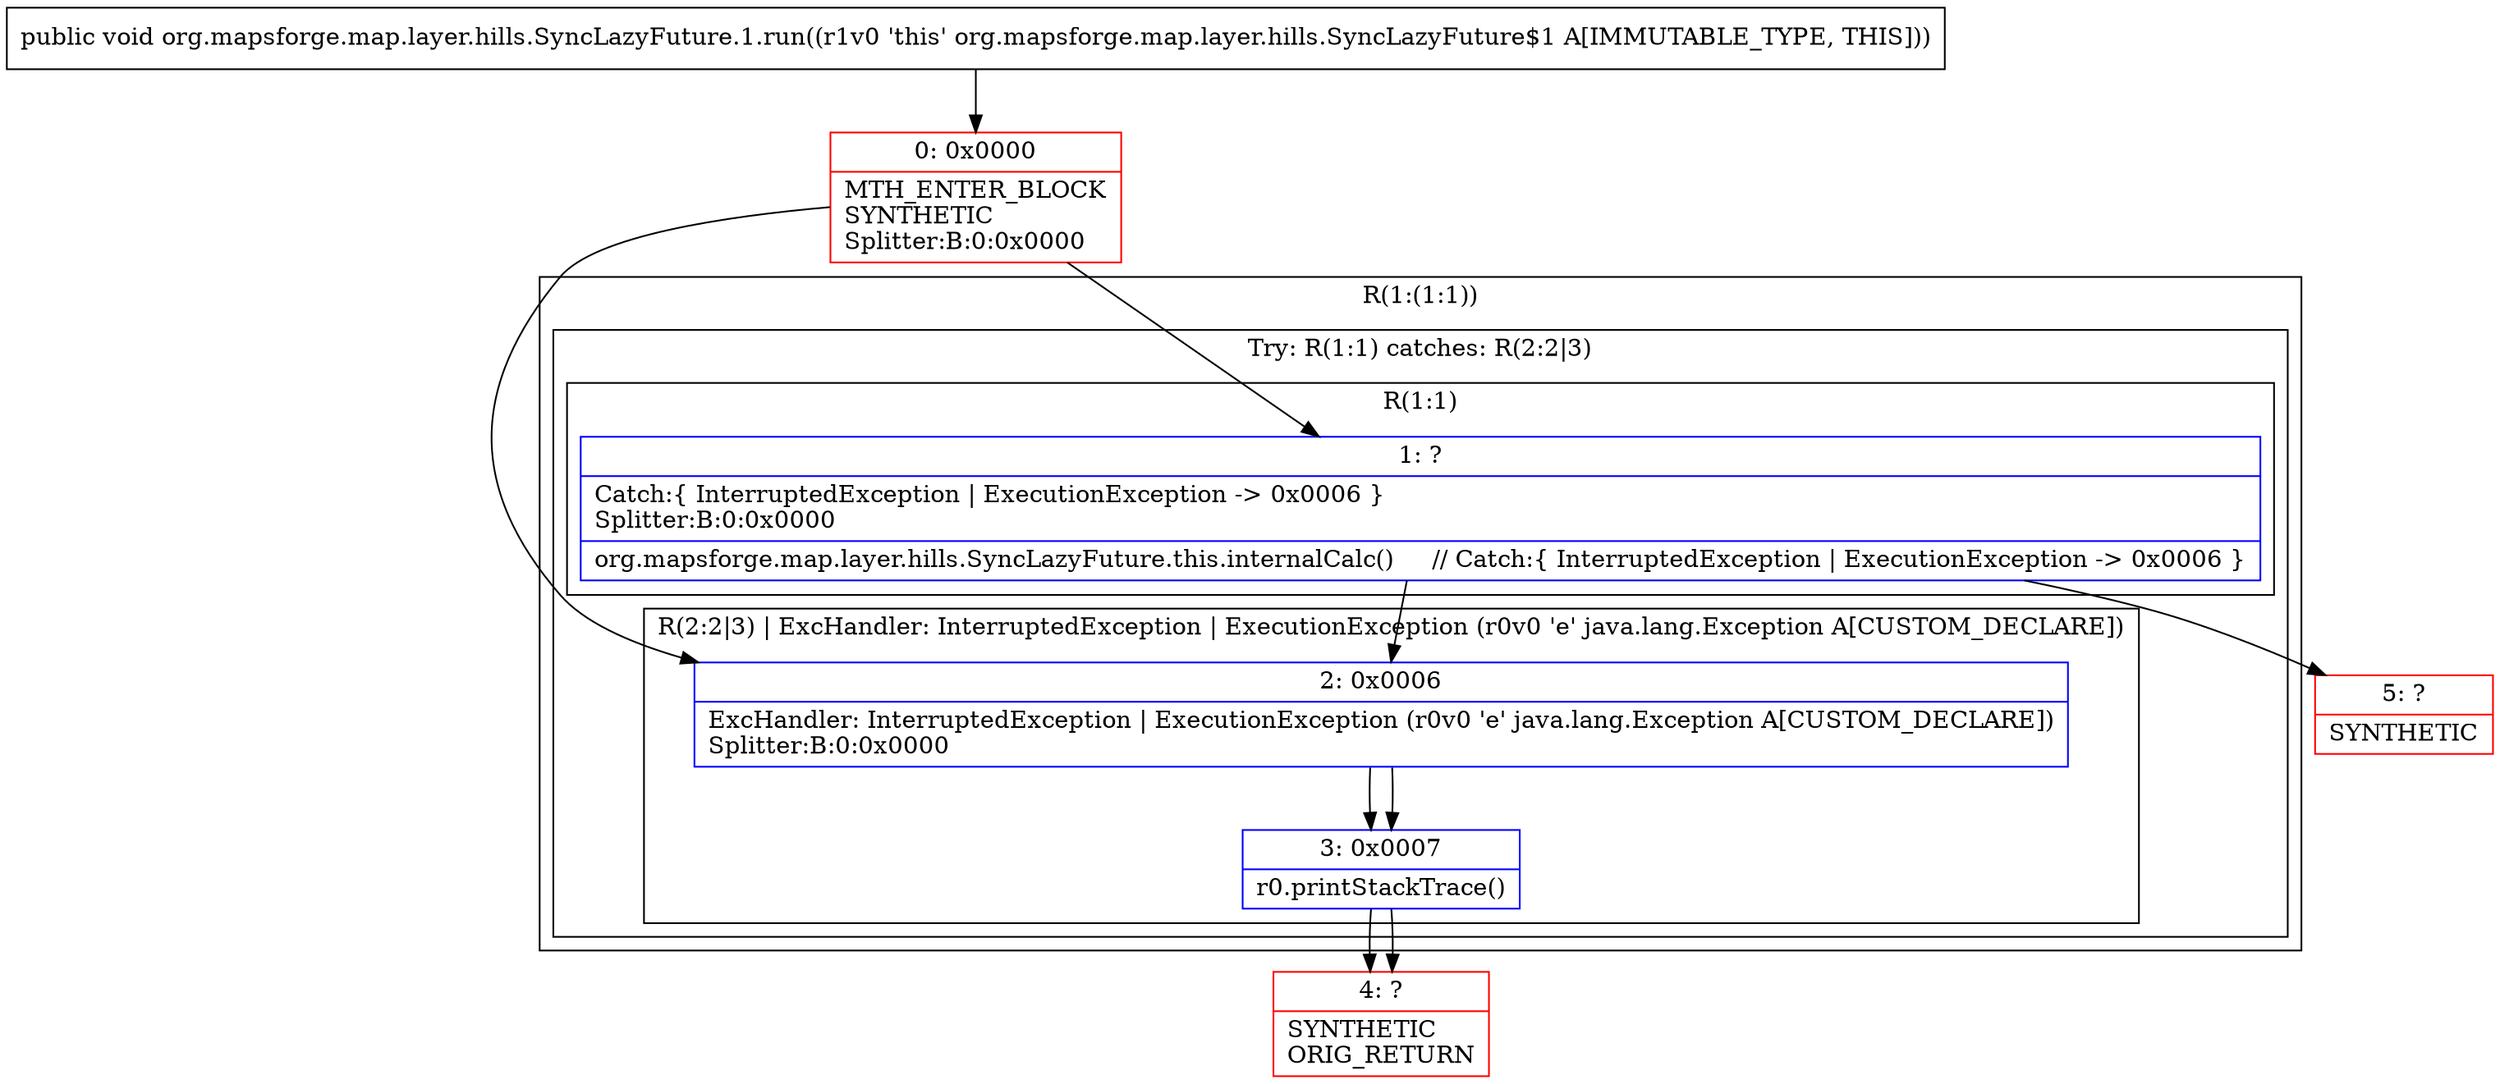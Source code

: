 digraph "CFG fororg.mapsforge.map.layer.hills.SyncLazyFuture.1.run()V" {
subgraph cluster_Region_1848133761 {
label = "R(1:(1:1))";
node [shape=record,color=blue];
subgraph cluster_TryCatchRegion_1241548917 {
label = "Try: R(1:1) catches: R(2:2|3)";
node [shape=record,color=blue];
subgraph cluster_Region_1271369482 {
label = "R(1:1)";
node [shape=record,color=blue];
Node_1 [shape=record,label="{1\:\ ?|Catch:\{ InterruptedException \| ExecutionException \-\> 0x0006 \}\lSplitter:B:0:0x0000\l|org.mapsforge.map.layer.hills.SyncLazyFuture.this.internalCalc()     \/\/ Catch:\{ InterruptedException \| ExecutionException \-\> 0x0006 \}\l}"];
}
subgraph cluster_Region_673803425 {
label = "R(2:2|3) | ExcHandler: InterruptedException \| ExecutionException (r0v0 'e' java.lang.Exception A[CUSTOM_DECLARE])\l";
node [shape=record,color=blue];
Node_2 [shape=record,label="{2\:\ 0x0006|ExcHandler: InterruptedException \| ExecutionException (r0v0 'e' java.lang.Exception A[CUSTOM_DECLARE])\lSplitter:B:0:0x0000\l}"];
Node_3 [shape=record,label="{3\:\ 0x0007|r0.printStackTrace()\l}"];
}
}
}
subgraph cluster_Region_673803425 {
label = "R(2:2|3) | ExcHandler: InterruptedException \| ExecutionException (r0v0 'e' java.lang.Exception A[CUSTOM_DECLARE])\l";
node [shape=record,color=blue];
Node_2 [shape=record,label="{2\:\ 0x0006|ExcHandler: InterruptedException \| ExecutionException (r0v0 'e' java.lang.Exception A[CUSTOM_DECLARE])\lSplitter:B:0:0x0000\l}"];
Node_3 [shape=record,label="{3\:\ 0x0007|r0.printStackTrace()\l}"];
}
Node_0 [shape=record,color=red,label="{0\:\ 0x0000|MTH_ENTER_BLOCK\lSYNTHETIC\lSplitter:B:0:0x0000\l}"];
Node_4 [shape=record,color=red,label="{4\:\ ?|SYNTHETIC\lORIG_RETURN\l}"];
Node_5 [shape=record,color=red,label="{5\:\ ?|SYNTHETIC\l}"];
MethodNode[shape=record,label="{public void org.mapsforge.map.layer.hills.SyncLazyFuture.1.run((r1v0 'this' org.mapsforge.map.layer.hills.SyncLazyFuture$1 A[IMMUTABLE_TYPE, THIS])) }"];
MethodNode -> Node_0;
Node_1 -> Node_2;
Node_1 -> Node_5;
Node_2 -> Node_3;
Node_3 -> Node_4;
Node_2 -> Node_3;
Node_3 -> Node_4;
Node_0 -> Node_1;
Node_0 -> Node_2;
}

